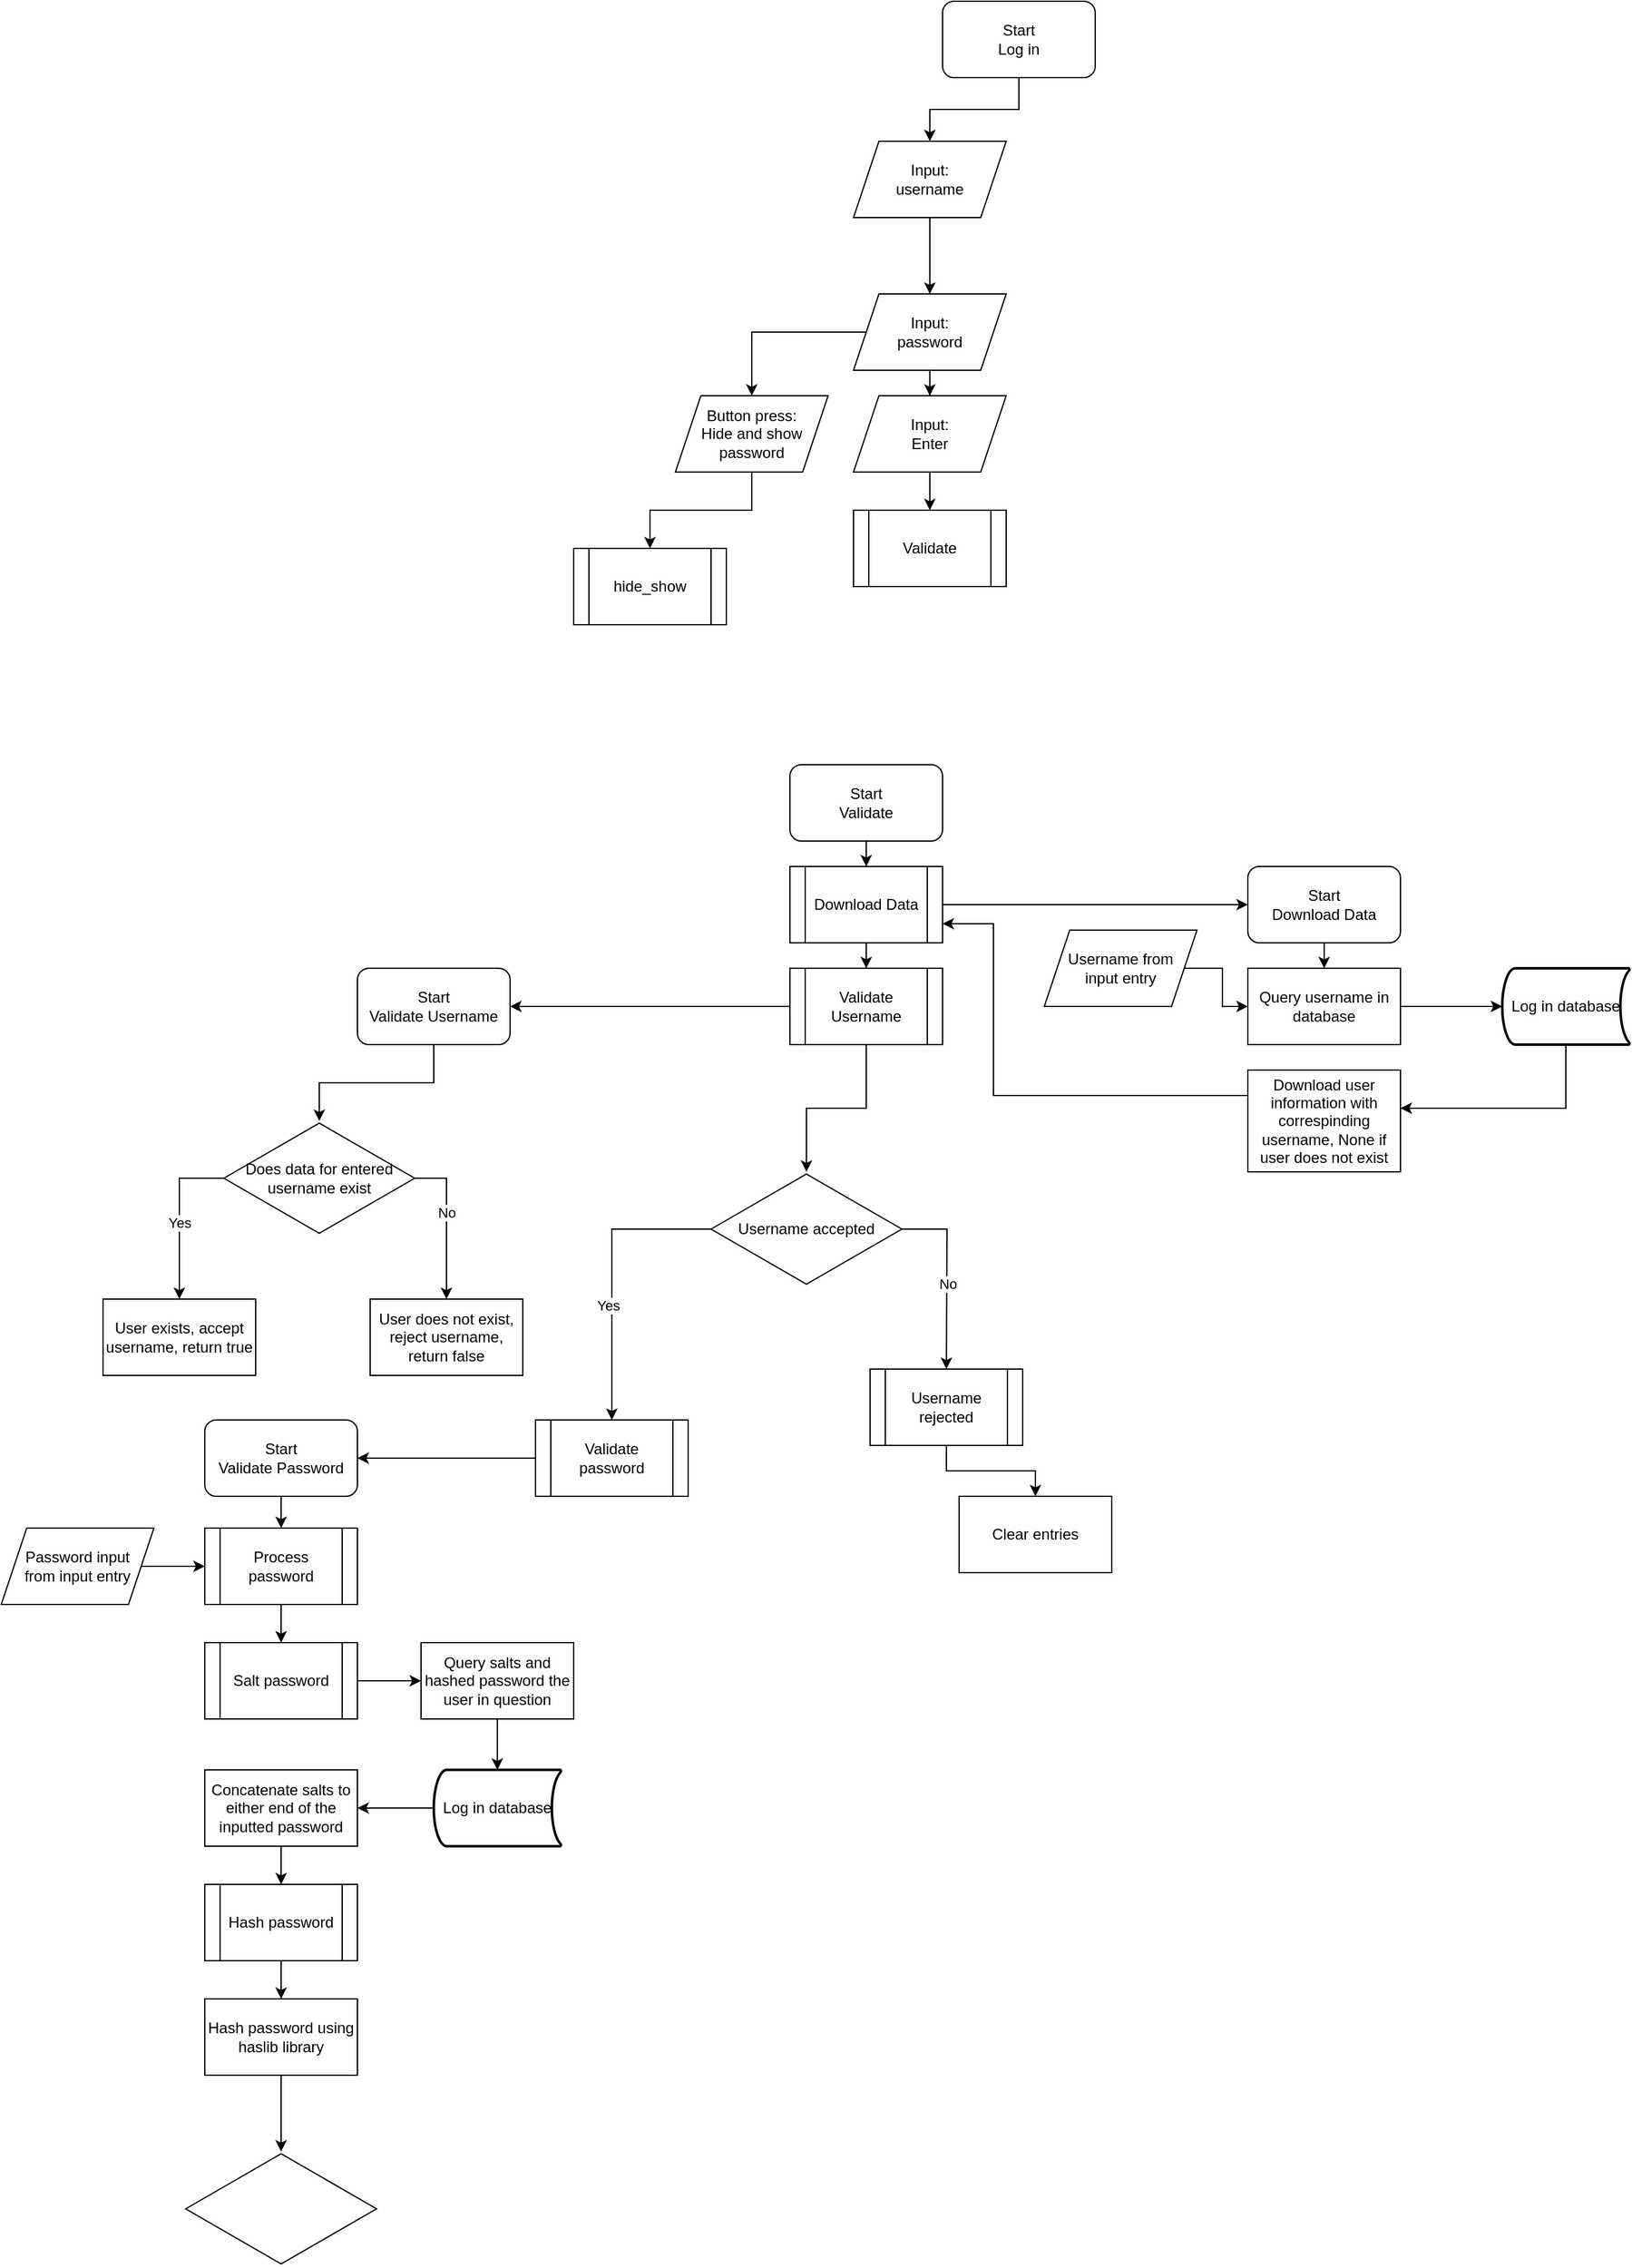 <mxfile version="20.3.2" type="device"><diagram id="R27SOSAJEqj7ZdD5XJOq" name="Page-1"><mxGraphModel dx="1858" dy="453" grid="1" gridSize="10" guides="1" tooltips="1" connect="1" arrows="1" fold="1" page="1" pageScale="1" pageWidth="827" pageHeight="1169" math="0" shadow="0"><root><mxCell id="0"/><mxCell id="1" parent="0"/><mxCell id="Kor_TK83kr8D7pLzxI9r-2" style="edgeStyle=orthogonalEdgeStyle;rounded=0;orthogonalLoop=1;jettySize=auto;html=1;" edge="1" parent="1" source="Kor_TK83kr8D7pLzxI9r-1" target="Kor_TK83kr8D7pLzxI9r-3"><mxGeometry relative="1" as="geometry"><mxPoint x="380" y="200" as="targetPoint"/></mxGeometry></mxCell><mxCell id="Kor_TK83kr8D7pLzxI9r-1" value="Start&lt;br&gt;Log in" style="rounded=1;whiteSpace=wrap;html=1;" vertex="1" parent="1"><mxGeometry x="320" y="40" width="120" height="60" as="geometry"/></mxCell><mxCell id="Kor_TK83kr8D7pLzxI9r-4" style="edgeStyle=orthogonalEdgeStyle;rounded=0;orthogonalLoop=1;jettySize=auto;html=1;" edge="1" parent="1" source="Kor_TK83kr8D7pLzxI9r-3" target="Kor_TK83kr8D7pLzxI9r-5"><mxGeometry relative="1" as="geometry"><mxPoint x="310" y="270" as="targetPoint"/></mxGeometry></mxCell><mxCell id="Kor_TK83kr8D7pLzxI9r-3" value="Input:&lt;br&gt;username" style="shape=parallelogram;perimeter=parallelogramPerimeter;whiteSpace=wrap;html=1;fixedSize=1;" vertex="1" parent="1"><mxGeometry x="250" y="150" width="120" height="60" as="geometry"/></mxCell><mxCell id="Kor_TK83kr8D7pLzxI9r-6" style="edgeStyle=orthogonalEdgeStyle;rounded=0;orthogonalLoop=1;jettySize=auto;html=1;" edge="1" parent="1" source="Kor_TK83kr8D7pLzxI9r-5" target="Kor_TK83kr8D7pLzxI9r-7"><mxGeometry relative="1" as="geometry"><mxPoint x="170" y="380" as="targetPoint"/></mxGeometry></mxCell><mxCell id="Kor_TK83kr8D7pLzxI9r-14" style="edgeStyle=orthogonalEdgeStyle;rounded=0;orthogonalLoop=1;jettySize=auto;html=1;" edge="1" parent="1" source="Kor_TK83kr8D7pLzxI9r-5" target="Kor_TK83kr8D7pLzxI9r-15"><mxGeometry relative="1" as="geometry"><mxPoint x="310" y="390" as="targetPoint"/></mxGeometry></mxCell><mxCell id="Kor_TK83kr8D7pLzxI9r-5" value="Input:&lt;br&gt;password" style="shape=parallelogram;perimeter=parallelogramPerimeter;whiteSpace=wrap;html=1;fixedSize=1;" vertex="1" parent="1"><mxGeometry x="250" y="270" width="120" height="60" as="geometry"/></mxCell><mxCell id="Kor_TK83kr8D7pLzxI9r-8" style="edgeStyle=orthogonalEdgeStyle;rounded=0;orthogonalLoop=1;jettySize=auto;html=1;" edge="1" parent="1" source="Kor_TK83kr8D7pLzxI9r-7" target="Kor_TK83kr8D7pLzxI9r-9"><mxGeometry relative="1" as="geometry"><mxPoint x="90" y="470" as="targetPoint"/></mxGeometry></mxCell><mxCell id="Kor_TK83kr8D7pLzxI9r-7" value="Button press:&lt;br&gt;Hide and show password" style="shape=parallelogram;perimeter=parallelogramPerimeter;whiteSpace=wrap;html=1;fixedSize=1;" vertex="1" parent="1"><mxGeometry x="110" y="350" width="120" height="60" as="geometry"/></mxCell><mxCell id="Kor_TK83kr8D7pLzxI9r-9" value="hide_show" style="shape=process;whiteSpace=wrap;html=1;backgroundOutline=1;" vertex="1" parent="1"><mxGeometry x="30" y="470" width="120" height="60" as="geometry"/></mxCell><mxCell id="Kor_TK83kr8D7pLzxI9r-16" style="edgeStyle=orthogonalEdgeStyle;rounded=0;orthogonalLoop=1;jettySize=auto;html=1;" edge="1" parent="1" source="Kor_TK83kr8D7pLzxI9r-15" target="Kor_TK83kr8D7pLzxI9r-17"><mxGeometry relative="1" as="geometry"><mxPoint x="310" y="460" as="targetPoint"/></mxGeometry></mxCell><mxCell id="Kor_TK83kr8D7pLzxI9r-15" value="Input:&lt;br&gt;Enter" style="shape=parallelogram;perimeter=parallelogramPerimeter;whiteSpace=wrap;html=1;fixedSize=1;" vertex="1" parent="1"><mxGeometry x="250" y="350" width="120" height="60" as="geometry"/></mxCell><mxCell id="Kor_TK83kr8D7pLzxI9r-17" value="Validate" style="shape=process;whiteSpace=wrap;html=1;backgroundOutline=1;" vertex="1" parent="1"><mxGeometry x="250" y="440" width="120" height="60" as="geometry"/></mxCell><mxCell id="Kor_TK83kr8D7pLzxI9r-19" style="edgeStyle=orthogonalEdgeStyle;rounded=0;orthogonalLoop=1;jettySize=auto;html=1;" edge="1" parent="1" source="Kor_TK83kr8D7pLzxI9r-18" target="Kor_TK83kr8D7pLzxI9r-20"><mxGeometry relative="1" as="geometry"><mxPoint x="260" y="770" as="targetPoint"/></mxGeometry></mxCell><mxCell id="Kor_TK83kr8D7pLzxI9r-18" value="Start&lt;br&gt;Validate" style="rounded=1;whiteSpace=wrap;html=1;" vertex="1" parent="1"><mxGeometry x="200" y="640" width="120" height="60" as="geometry"/></mxCell><mxCell id="Kor_TK83kr8D7pLzxI9r-21" style="edgeStyle=orthogonalEdgeStyle;rounded=0;orthogonalLoop=1;jettySize=auto;html=1;" edge="1" parent="1" source="Kor_TK83kr8D7pLzxI9r-20" target="Kor_TK83kr8D7pLzxI9r-22"><mxGeometry relative="1" as="geometry"><mxPoint x="260" y="820" as="targetPoint"/></mxGeometry></mxCell><mxCell id="Kor_TK83kr8D7pLzxI9r-61" style="edgeStyle=orthogonalEdgeStyle;rounded=0;orthogonalLoop=1;jettySize=auto;html=1;entryX=0;entryY=0.5;entryDx=0;entryDy=0;" edge="1" parent="1" source="Kor_TK83kr8D7pLzxI9r-20" target="Kor_TK83kr8D7pLzxI9r-41"><mxGeometry relative="1" as="geometry"/></mxCell><mxCell id="Kor_TK83kr8D7pLzxI9r-20" value="Download Data" style="shape=process;whiteSpace=wrap;html=1;backgroundOutline=1;" vertex="1" parent="1"><mxGeometry x="200" y="720" width="120" height="60" as="geometry"/></mxCell><mxCell id="Kor_TK83kr8D7pLzxI9r-23" style="edgeStyle=orthogonalEdgeStyle;rounded=0;orthogonalLoop=1;jettySize=auto;html=1;" edge="1" parent="1" source="Kor_TK83kr8D7pLzxI9r-22" target="Kor_TK83kr8D7pLzxI9r-26"><mxGeometry relative="1" as="geometry"><mxPoint x="260" y="930" as="targetPoint"/></mxGeometry></mxCell><mxCell id="Kor_TK83kr8D7pLzxI9r-73" style="edgeStyle=orthogonalEdgeStyle;rounded=0;orthogonalLoop=1;jettySize=auto;html=1;entryX=1;entryY=0.5;entryDx=0;entryDy=0;" edge="1" parent="1" source="Kor_TK83kr8D7pLzxI9r-22" target="Kor_TK83kr8D7pLzxI9r-72"><mxGeometry relative="1" as="geometry"/></mxCell><mxCell id="Kor_TK83kr8D7pLzxI9r-22" value="Validate Username" style="shape=process;whiteSpace=wrap;html=1;backgroundOutline=1;" vertex="1" parent="1"><mxGeometry x="200" y="800" width="120" height="60" as="geometry"/></mxCell><mxCell id="Kor_TK83kr8D7pLzxI9r-27" style="edgeStyle=orthogonalEdgeStyle;rounded=0;orthogonalLoop=1;jettySize=auto;html=1;" edge="1" parent="1" source="Kor_TK83kr8D7pLzxI9r-26" target="Kor_TK83kr8D7pLzxI9r-29"><mxGeometry relative="1" as="geometry"><mxPoint x="108" y="1085" as="targetPoint"/></mxGeometry></mxCell><mxCell id="Kor_TK83kr8D7pLzxI9r-30" value="Yes" style="edgeLabel;html=1;align=center;verticalAlign=middle;resizable=0;points=[];" vertex="1" connectable="0" parent="Kor_TK83kr8D7pLzxI9r-27"><mxGeometry x="0.212" y="-3" relative="1" as="geometry"><mxPoint as="offset"/></mxGeometry></mxCell><mxCell id="Kor_TK83kr8D7pLzxI9r-31" style="edgeStyle=orthogonalEdgeStyle;rounded=0;orthogonalLoop=1;jettySize=auto;html=1;" edge="1" parent="1" source="Kor_TK83kr8D7pLzxI9r-26"><mxGeometry relative="1" as="geometry"><mxPoint x="323" y="1115" as="targetPoint"/></mxGeometry></mxCell><mxCell id="Kor_TK83kr8D7pLzxI9r-32" value="No" style="edgeLabel;html=1;align=center;verticalAlign=middle;resizable=0;points=[];" vertex="1" connectable="0" parent="Kor_TK83kr8D7pLzxI9r-31"><mxGeometry x="0.076" relative="1" as="geometry"><mxPoint as="offset"/></mxGeometry></mxCell><mxCell id="Kor_TK83kr8D7pLzxI9r-26" value="Username accepted" style="html=1;whiteSpace=wrap;aspect=fixed;shape=isoRectangle;" vertex="1" parent="1"><mxGeometry x="138" y="960" width="150" height="90" as="geometry"/></mxCell><mxCell id="Kor_TK83kr8D7pLzxI9r-86" style="edgeStyle=orthogonalEdgeStyle;rounded=0;orthogonalLoop=1;jettySize=auto;html=1;" edge="1" parent="1" source="Kor_TK83kr8D7pLzxI9r-29" target="Kor_TK83kr8D7pLzxI9r-87"><mxGeometry relative="1" as="geometry"><mxPoint x="-200" y="1185" as="targetPoint"/></mxGeometry></mxCell><mxCell id="Kor_TK83kr8D7pLzxI9r-29" value="Validate password" style="shape=process;whiteSpace=wrap;html=1;backgroundOutline=1;" vertex="1" parent="1"><mxGeometry y="1155" width="120" height="60" as="geometry"/></mxCell><mxCell id="Kor_TK83kr8D7pLzxI9r-67" style="edgeStyle=orthogonalEdgeStyle;rounded=0;orthogonalLoop=1;jettySize=auto;html=1;" edge="1" parent="1" source="Kor_TK83kr8D7pLzxI9r-33" target="Kor_TK83kr8D7pLzxI9r-68"><mxGeometry relative="1" as="geometry"><mxPoint x="343" y="1225" as="targetPoint"/></mxGeometry></mxCell><mxCell id="Kor_TK83kr8D7pLzxI9r-33" value="Username rejected" style="shape=process;whiteSpace=wrap;html=1;backgroundOutline=1;" vertex="1" parent="1"><mxGeometry x="263" y="1115" width="120" height="60" as="geometry"/></mxCell><mxCell id="Kor_TK83kr8D7pLzxI9r-54" style="edgeStyle=orthogonalEdgeStyle;rounded=0;orthogonalLoop=1;jettySize=auto;html=1;entryX=0.5;entryY=0;entryDx=0;entryDy=0;" edge="1" parent="1" source="Kor_TK83kr8D7pLzxI9r-41" target="Kor_TK83kr8D7pLzxI9r-43"><mxGeometry relative="1" as="geometry"/></mxCell><mxCell id="Kor_TK83kr8D7pLzxI9r-41" value="Start&lt;br&gt;Download Data" style="rounded=1;whiteSpace=wrap;html=1;" vertex="1" parent="1"><mxGeometry x="560" y="720" width="120" height="60" as="geometry"/></mxCell><mxCell id="Kor_TK83kr8D7pLzxI9r-55" style="edgeStyle=orthogonalEdgeStyle;rounded=0;orthogonalLoop=1;jettySize=auto;html=1;entryX=0;entryY=0.5;entryDx=0;entryDy=0;entryPerimeter=0;" edge="1" parent="1" source="Kor_TK83kr8D7pLzxI9r-43" target="Kor_TK83kr8D7pLzxI9r-44"><mxGeometry relative="1" as="geometry"/></mxCell><mxCell id="Kor_TK83kr8D7pLzxI9r-43" value="Query username in database" style="rounded=0;whiteSpace=wrap;html=1;" vertex="1" parent="1"><mxGeometry x="560" y="800" width="120" height="60" as="geometry"/></mxCell><mxCell id="Kor_TK83kr8D7pLzxI9r-57" style="edgeStyle=orthogonalEdgeStyle;rounded=0;orthogonalLoop=1;jettySize=auto;html=1;" edge="1" parent="1" source="Kor_TK83kr8D7pLzxI9r-44" target="Kor_TK83kr8D7pLzxI9r-58"><mxGeometry relative="1" as="geometry"><mxPoint x="620" y="910" as="targetPoint"/><Array as="points"><mxPoint x="810" y="910"/></Array></mxGeometry></mxCell><mxCell id="Kor_TK83kr8D7pLzxI9r-44" value="Log in database" style="strokeWidth=2;html=1;shape=mxgraph.flowchart.stored_data;whiteSpace=wrap;" vertex="1" parent="1"><mxGeometry x="760" y="800" width="100" height="60" as="geometry"/></mxCell><mxCell id="Kor_TK83kr8D7pLzxI9r-53" style="edgeStyle=orthogonalEdgeStyle;rounded=0;orthogonalLoop=1;jettySize=auto;html=1;entryX=0;entryY=0.5;entryDx=0;entryDy=0;" edge="1" parent="1" source="Kor_TK83kr8D7pLzxI9r-50" target="Kor_TK83kr8D7pLzxI9r-43"><mxGeometry relative="1" as="geometry"/></mxCell><mxCell id="Kor_TK83kr8D7pLzxI9r-50" value="Username from&lt;br&gt;input entry" style="shape=parallelogram;perimeter=parallelogramPerimeter;whiteSpace=wrap;html=1;fixedSize=1;" vertex="1" parent="1"><mxGeometry x="400" y="770" width="120" height="60" as="geometry"/></mxCell><mxCell id="Kor_TK83kr8D7pLzxI9r-62" style="edgeStyle=orthogonalEdgeStyle;rounded=0;orthogonalLoop=1;jettySize=auto;html=1;entryX=1;entryY=0.75;entryDx=0;entryDy=0;" edge="1" parent="1" source="Kor_TK83kr8D7pLzxI9r-58" target="Kor_TK83kr8D7pLzxI9r-20"><mxGeometry relative="1" as="geometry"><Array as="points"><mxPoint x="360" y="900"/><mxPoint x="360" y="765"/></Array></mxGeometry></mxCell><mxCell id="Kor_TK83kr8D7pLzxI9r-58" value="Download user information with correspinding username, None if user does not exist" style="rounded=0;whiteSpace=wrap;html=1;" vertex="1" parent="1"><mxGeometry x="560" y="880" width="120" height="80" as="geometry"/></mxCell><mxCell id="Kor_TK83kr8D7pLzxI9r-68" value="Clear entries" style="rounded=0;whiteSpace=wrap;html=1;" vertex="1" parent="1"><mxGeometry x="333" y="1215" width="120" height="60" as="geometry"/></mxCell><mxCell id="Kor_TK83kr8D7pLzxI9r-77" style="edgeStyle=orthogonalEdgeStyle;rounded=0;orthogonalLoop=1;jettySize=auto;html=1;" edge="1" parent="1" source="Kor_TK83kr8D7pLzxI9r-72" target="Kor_TK83kr8D7pLzxI9r-78"><mxGeometry relative="1" as="geometry"><mxPoint x="-80.0" y="900" as="targetPoint"/></mxGeometry></mxCell><mxCell id="Kor_TK83kr8D7pLzxI9r-72" value="Start&lt;br&gt;Validate Username" style="rounded=1;whiteSpace=wrap;html=1;" vertex="1" parent="1"><mxGeometry x="-140" y="800" width="120" height="60" as="geometry"/></mxCell><mxCell id="Kor_TK83kr8D7pLzxI9r-79" style="edgeStyle=orthogonalEdgeStyle;rounded=0;orthogonalLoop=1;jettySize=auto;html=1;" edge="1" parent="1" source="Kor_TK83kr8D7pLzxI9r-78" target="Kor_TK83kr8D7pLzxI9r-81"><mxGeometry relative="1" as="geometry"><mxPoint x="-280.0" y="1040" as="targetPoint"/><Array as="points"><mxPoint x="-280" y="965"/></Array></mxGeometry></mxCell><mxCell id="Kor_TK83kr8D7pLzxI9r-82" value="Yes" style="edgeLabel;html=1;align=center;verticalAlign=middle;resizable=0;points=[];" vertex="1" connectable="0" parent="Kor_TK83kr8D7pLzxI9r-79"><mxGeometry x="-0.291" y="-1" relative="1" as="geometry"><mxPoint x="1" y="24" as="offset"/></mxGeometry></mxCell><mxCell id="Kor_TK83kr8D7pLzxI9r-83" style="edgeStyle=orthogonalEdgeStyle;rounded=0;orthogonalLoop=1;jettySize=auto;html=1;" edge="1" parent="1" source="Kor_TK83kr8D7pLzxI9r-78" target="Kor_TK83kr8D7pLzxI9r-85"><mxGeometry relative="1" as="geometry"><mxPoint x="-70.0" y="1060" as="targetPoint"/><Array as="points"><mxPoint x="-70" y="965"/></Array></mxGeometry></mxCell><mxCell id="Kor_TK83kr8D7pLzxI9r-84" value="No" style="edgeLabel;html=1;align=center;verticalAlign=middle;resizable=0;points=[];" vertex="1" connectable="0" parent="Kor_TK83kr8D7pLzxI9r-83"><mxGeometry x="-0.131" relative="1" as="geometry"><mxPoint as="offset"/></mxGeometry></mxCell><mxCell id="Kor_TK83kr8D7pLzxI9r-78" value="Does data for entered username exist" style="html=1;whiteSpace=wrap;aspect=fixed;shape=isoRectangle;" vertex="1" parent="1"><mxGeometry x="-245.0" y="920" width="150" height="90" as="geometry"/></mxCell><mxCell id="Kor_TK83kr8D7pLzxI9r-81" value="User exists, accept username, return true" style="rounded=0;whiteSpace=wrap;html=1;" vertex="1" parent="1"><mxGeometry x="-340.0" y="1060" width="120" height="60" as="geometry"/></mxCell><mxCell id="Kor_TK83kr8D7pLzxI9r-85" value="User does not exist, reject username, return false" style="rounded=0;whiteSpace=wrap;html=1;" vertex="1" parent="1"><mxGeometry x="-130.0" y="1060" width="120" height="60" as="geometry"/></mxCell><mxCell id="Kor_TK83kr8D7pLzxI9r-88" style="edgeStyle=orthogonalEdgeStyle;rounded=0;orthogonalLoop=1;jettySize=auto;html=1;" edge="1" parent="1" source="Kor_TK83kr8D7pLzxI9r-87" target="Kor_TK83kr8D7pLzxI9r-89"><mxGeometry relative="1" as="geometry"><mxPoint x="-200" y="1270" as="targetPoint"/></mxGeometry></mxCell><mxCell id="Kor_TK83kr8D7pLzxI9r-87" value="Start&lt;br&gt;Validate Password" style="rounded=1;whiteSpace=wrap;html=1;" vertex="1" parent="1"><mxGeometry x="-260" y="1155" width="120" height="60" as="geometry"/></mxCell><mxCell id="Kor_TK83kr8D7pLzxI9r-92" style="edgeStyle=orthogonalEdgeStyle;rounded=0;orthogonalLoop=1;jettySize=auto;html=1;" edge="1" parent="1" source="Kor_TK83kr8D7pLzxI9r-89"><mxGeometry relative="1" as="geometry"><mxPoint x="-200" y="1330" as="targetPoint"/></mxGeometry></mxCell><mxCell id="Kor_TK83kr8D7pLzxI9r-89" value="Process password" style="shape=process;whiteSpace=wrap;html=1;backgroundOutline=1;" vertex="1" parent="1"><mxGeometry x="-260" y="1240" width="120" height="60" as="geometry"/></mxCell><mxCell id="Kor_TK83kr8D7pLzxI9r-91" style="edgeStyle=orthogonalEdgeStyle;rounded=0;orthogonalLoop=1;jettySize=auto;html=1;entryX=0;entryY=0.5;entryDx=0;entryDy=0;" edge="1" parent="1" source="Kor_TK83kr8D7pLzxI9r-90" target="Kor_TK83kr8D7pLzxI9r-89"><mxGeometry relative="1" as="geometry"/></mxCell><mxCell id="Kor_TK83kr8D7pLzxI9r-90" value="Password input&lt;br&gt;from input entry" style="shape=parallelogram;perimeter=parallelogramPerimeter;whiteSpace=wrap;html=1;fixedSize=1;" vertex="1" parent="1"><mxGeometry x="-420" y="1240" width="120" height="60" as="geometry"/></mxCell><mxCell id="Kor_TK83kr8D7pLzxI9r-96" style="edgeStyle=orthogonalEdgeStyle;rounded=0;orthogonalLoop=1;jettySize=auto;html=1;" edge="1" parent="1" source="Kor_TK83kr8D7pLzxI9r-94" target="Kor_TK83kr8D7pLzxI9r-97"><mxGeometry relative="1" as="geometry"><mxPoint x="-110" y="1360" as="targetPoint"/></mxGeometry></mxCell><mxCell id="Kor_TK83kr8D7pLzxI9r-94" value="Salt password" style="shape=process;whiteSpace=wrap;html=1;backgroundOutline=1;" vertex="1" parent="1"><mxGeometry x="-260" y="1330" width="120" height="60" as="geometry"/></mxCell><mxCell id="Kor_TK83kr8D7pLzxI9r-101" style="edgeStyle=orthogonalEdgeStyle;rounded=0;orthogonalLoop=1;jettySize=auto;html=1;" edge="1" parent="1" source="Kor_TK83kr8D7pLzxI9r-95" target="Kor_TK83kr8D7pLzxI9r-102"><mxGeometry relative="1" as="geometry"><mxPoint x="-130" y="1440" as="targetPoint"/></mxGeometry></mxCell><mxCell id="Kor_TK83kr8D7pLzxI9r-95" value="Log in database" style="strokeWidth=2;html=1;shape=mxgraph.flowchart.stored_data;whiteSpace=wrap;" vertex="1" parent="1"><mxGeometry x="-80" y="1430" width="100" height="60" as="geometry"/></mxCell><mxCell id="Kor_TK83kr8D7pLzxI9r-99" style="edgeStyle=orthogonalEdgeStyle;rounded=0;orthogonalLoop=1;jettySize=auto;html=1;entryX=0.5;entryY=0;entryDx=0;entryDy=0;entryPerimeter=0;" edge="1" parent="1" source="Kor_TK83kr8D7pLzxI9r-97" target="Kor_TK83kr8D7pLzxI9r-95"><mxGeometry relative="1" as="geometry"/></mxCell><mxCell id="Kor_TK83kr8D7pLzxI9r-97" value="Query salts and hashed password the user in question" style="rounded=0;whiteSpace=wrap;html=1;" vertex="1" parent="1"><mxGeometry x="-90" y="1330" width="120" height="60" as="geometry"/></mxCell><mxCell id="Kor_TK83kr8D7pLzxI9r-103" style="edgeStyle=orthogonalEdgeStyle;rounded=0;orthogonalLoop=1;jettySize=auto;html=1;" edge="1" parent="1" source="Kor_TK83kr8D7pLzxI9r-102"><mxGeometry relative="1" as="geometry"><mxPoint x="-200" y="1520" as="targetPoint"/></mxGeometry></mxCell><mxCell id="Kor_TK83kr8D7pLzxI9r-102" value="Concatenate salts to either end of the inputted password" style="rounded=0;whiteSpace=wrap;html=1;" vertex="1" parent="1"><mxGeometry x="-260" y="1430" width="120" height="60" as="geometry"/></mxCell><mxCell id="Kor_TK83kr8D7pLzxI9r-109" style="edgeStyle=orthogonalEdgeStyle;rounded=0;orthogonalLoop=1;jettySize=auto;html=1;" edge="1" parent="1" source="Kor_TK83kr8D7pLzxI9r-108" target="Kor_TK83kr8D7pLzxI9r-110"><mxGeometry relative="1" as="geometry"><mxPoint x="-200" y="1620" as="targetPoint"/></mxGeometry></mxCell><mxCell id="Kor_TK83kr8D7pLzxI9r-108" value="Hash password" style="shape=process;whiteSpace=wrap;html=1;backgroundOutline=1;" vertex="1" parent="1"><mxGeometry x="-260" y="1520" width="120" height="60" as="geometry"/></mxCell><mxCell id="Kor_TK83kr8D7pLzxI9r-111" style="edgeStyle=orthogonalEdgeStyle;rounded=0;orthogonalLoop=1;jettySize=auto;html=1;" edge="1" parent="1" source="Kor_TK83kr8D7pLzxI9r-110" target="Kor_TK83kr8D7pLzxI9r-112"><mxGeometry relative="1" as="geometry"><mxPoint x="-200" y="1710" as="targetPoint"/></mxGeometry></mxCell><mxCell id="Kor_TK83kr8D7pLzxI9r-110" value="Hash password using haslib library" style="rounded=0;whiteSpace=wrap;html=1;" vertex="1" parent="1"><mxGeometry x="-260" y="1610" width="120" height="60" as="geometry"/></mxCell><mxCell id="Kor_TK83kr8D7pLzxI9r-112" value="" style="html=1;whiteSpace=wrap;aspect=fixed;shape=isoRectangle;" vertex="1" parent="1"><mxGeometry x="-275" y="1730" width="150" height="90" as="geometry"/></mxCell></root></mxGraphModel></diagram></mxfile>